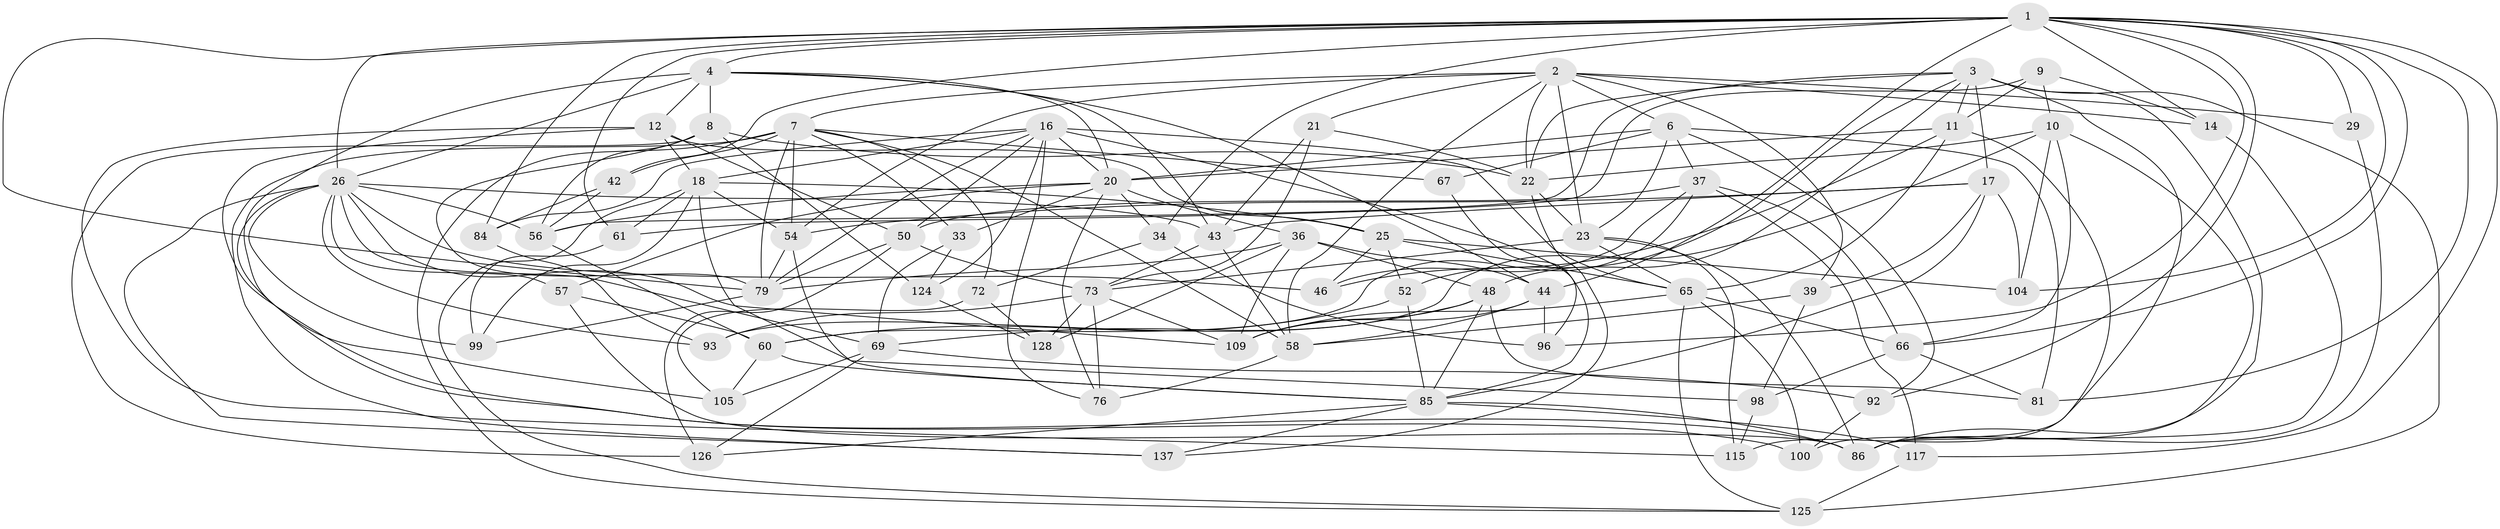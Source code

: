 // original degree distribution, {4: 1.0}
// Generated by graph-tools (version 1.1) at 2025/16/03/09/25 04:16:30]
// undirected, 68 vertices, 198 edges
graph export_dot {
graph [start="1"]
  node [color=gray90,style=filled];
  1 [super="+5+19"];
  2 [super="+136+77+27"];
  3 [super="+47+55"];
  4 [super="+94+35"];
  6 [super="+75"];
  7 [super="+15+31"];
  8 [super="+133"];
  9;
  10 [super="+106"];
  11 [super="+51"];
  12 [super="+24"];
  14;
  16 [super="+32+30"];
  17 [super="+108"];
  18 [super="+97"];
  20 [super="+118+40"];
  21;
  22 [super="+38"];
  23 [super="+49"];
  25 [super="+120"];
  26 [super="+45+28+131"];
  29;
  33;
  34;
  36 [super="+112"];
  37 [super="+68"];
  39;
  42;
  43 [super="+82"];
  44 [super="+87"];
  46;
  48 [super="+107"];
  50 [super="+91"];
  52;
  54 [super="+80"];
  56 [super="+122"];
  57;
  58 [super="+63"];
  60 [super="+71"];
  61;
  65 [super="+103+95+123"];
  66 [super="+121"];
  67;
  69 [super="+129"];
  72;
  73 [super="+89+83"];
  76;
  79 [super="+114+127"];
  81;
  84;
  85 [super="+113+88+135"];
  86 [super="+119+101"];
  92;
  93;
  96;
  98;
  99;
  100;
  104;
  105;
  109 [super="+110"];
  115;
  117;
  124;
  125 [super="+130"];
  126;
  128;
  137;
  1 -- 96;
  1 -- 44;
  1 -- 79;
  1 -- 84;
  1 -- 92;
  1 -- 66;
  1 -- 26;
  1 -- 34;
  1 -- 104;
  1 -- 42;
  1 -- 14;
  1 -- 81;
  1 -- 61;
  1 -- 117;
  1 -- 29;
  1 -- 4;
  2 -- 58;
  2 -- 21;
  2 -- 22 [weight=2];
  2 -- 23;
  2 -- 54;
  2 -- 6;
  2 -- 39;
  2 -- 29 [weight=2];
  2 -- 14;
  2 -- 7;
  3 -- 56;
  3 -- 48;
  3 -- 17;
  3 -- 86;
  3 -- 22;
  3 -- 52;
  3 -- 115;
  3 -- 11;
  3 -- 125 [weight=2];
  4 -- 20;
  4 -- 105;
  4 -- 43;
  4 -- 26;
  4 -- 12;
  4 -- 8;
  4 -- 44;
  6 -- 92;
  6 -- 67 [weight=2];
  6 -- 81;
  6 -- 23;
  6 -- 37;
  6 -- 20;
  7 -- 72;
  7 -- 54;
  7 -- 42;
  7 -- 79;
  7 -- 125;
  7 -- 33;
  7 -- 67;
  7 -- 137;
  7 -- 58;
  8 -- 56;
  8 -- 124;
  8 -- 126;
  8 -- 79;
  8 -- 22;
  9 -- 10;
  9 -- 61;
  9 -- 14;
  9 -- 11;
  10 -- 100;
  10 -- 104;
  10 -- 66;
  10 -- 93;
  10 -- 22;
  11 -- 46;
  11 -- 20;
  11 -- 86;
  11 -- 65;
  12 -- 18;
  12 -- 25;
  12 -- 115;
  12 -- 86;
  12 -- 50;
  14 -- 86;
  16 -- 84;
  16 -- 124;
  16 -- 76;
  16 -- 79;
  16 -- 85;
  16 -- 65 [weight=2];
  16 -- 18;
  16 -- 50;
  16 -- 20;
  17 -- 54;
  17 -- 85;
  17 -- 104;
  17 -- 43;
  17 -- 39;
  18 -- 98;
  18 -- 54;
  18 -- 99;
  18 -- 125;
  18 -- 25;
  18 -- 61;
  20 -- 57;
  20 -- 56;
  20 -- 33;
  20 -- 34;
  20 -- 36;
  20 -- 76;
  21 -- 73;
  21 -- 43;
  21 -- 22;
  22 -- 23;
  22 -- 137;
  23 -- 115;
  23 -- 73;
  23 -- 86;
  23 -- 65 [weight=2];
  25 -- 104;
  25 -- 52;
  25 -- 46;
  25 -- 65;
  26 -- 100;
  26 -- 69;
  26 -- 109;
  26 -- 46;
  26 -- 99;
  26 -- 57;
  26 -- 43;
  26 -- 56;
  26 -- 137;
  26 -- 93;
  29 -- 86;
  33 -- 124;
  33 -- 69;
  34 -- 72;
  34 -- 96;
  36 -- 109;
  36 -- 48;
  36 -- 128;
  36 -- 79;
  36 -- 44;
  37 -- 117;
  37 -- 50;
  37 -- 46;
  37 -- 66;
  37 -- 60;
  39 -- 98;
  39 -- 58;
  42 -- 84;
  42 -- 56;
  43 -- 58;
  43 -- 73;
  44 -- 109;
  44 -- 96;
  44 -- 58;
  48 -- 81;
  48 -- 109;
  48 -- 69;
  48 -- 85;
  50 -- 79;
  50 -- 73;
  50 -- 126;
  52 -- 60;
  52 -- 85;
  54 -- 85;
  54 -- 79;
  56 -- 60;
  57 -- 60;
  57 -- 86;
  58 -- 76;
  60 -- 105;
  60 -- 85;
  61 -- 99;
  65 -- 109;
  65 -- 100;
  65 -- 125;
  65 -- 66;
  66 -- 81;
  66 -- 98;
  67 -- 96;
  69 -- 105;
  69 -- 92;
  69 -- 126;
  72 -- 128;
  72 -- 105;
  73 -- 128;
  73 -- 76;
  73 -- 93;
  73 -- 109;
  79 -- 99;
  84 -- 93;
  85 -- 137;
  85 -- 117;
  85 -- 126;
  85 -- 86;
  92 -- 100;
  98 -- 115;
  117 -- 125;
  124 -- 128;
}

